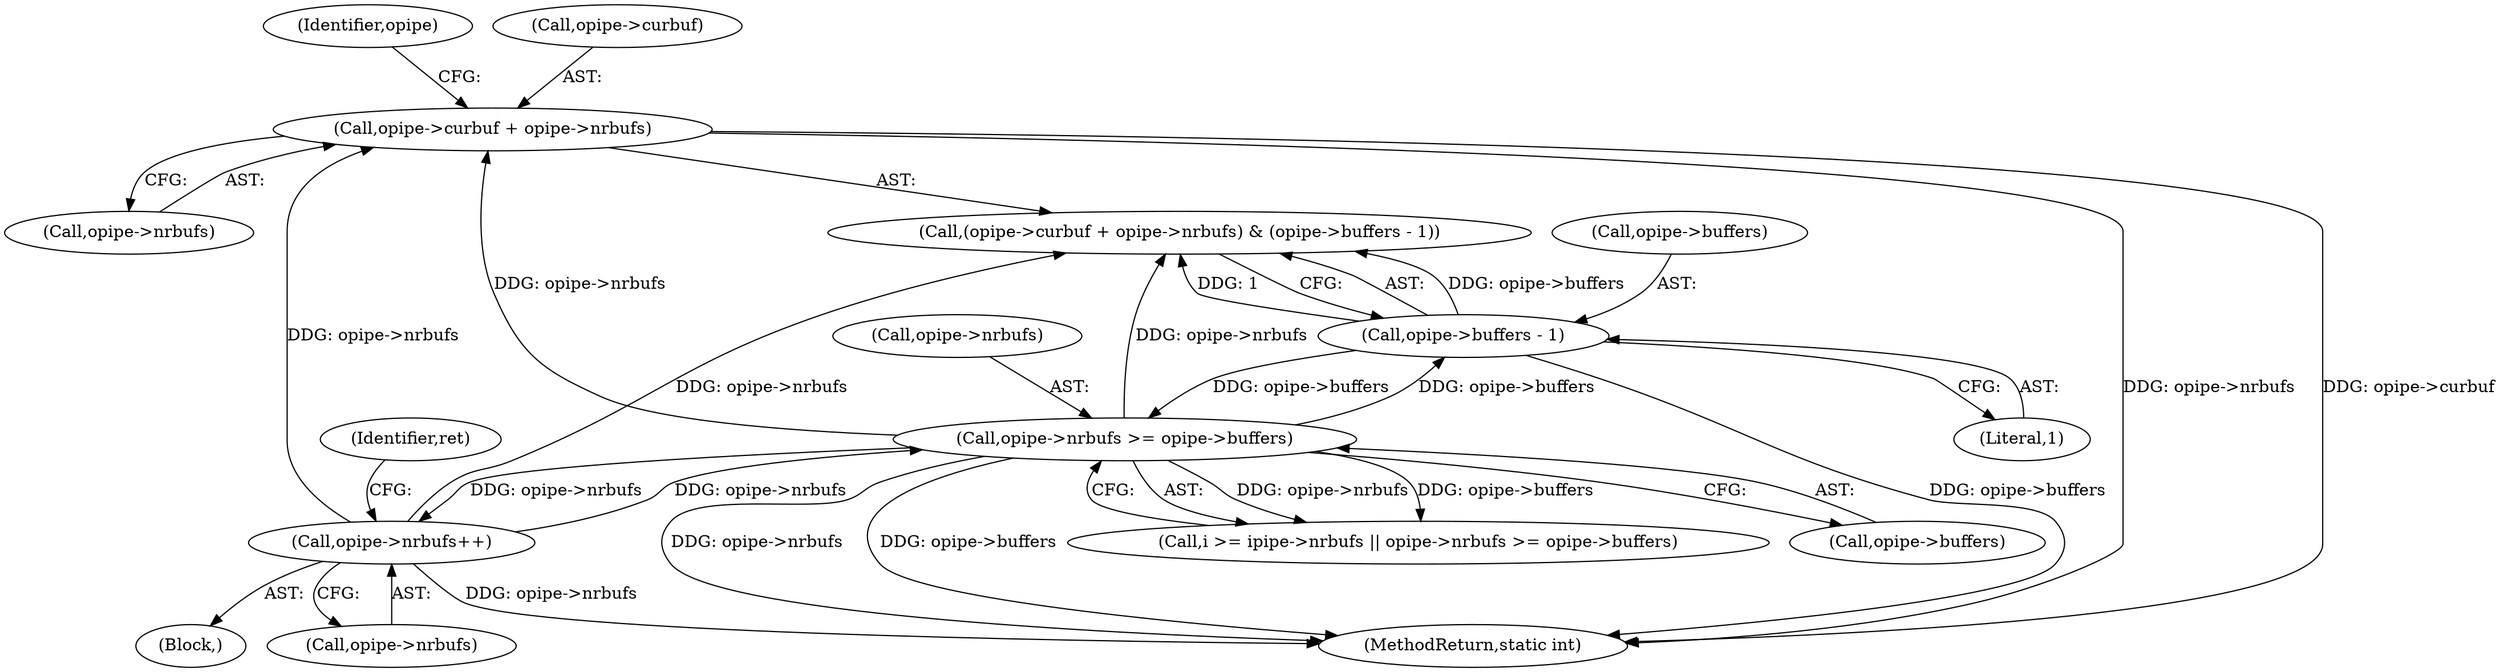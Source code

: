digraph "0_linux_6b3a707736301c2128ca85ce85fb13f60b5e350a_1@pointer" {
"1000181" [label="(Call,opipe->curbuf + opipe->nrbufs)"];
"1000238" [label="(Call,opipe->nrbufs++)"];
"1000153" [label="(Call,opipe->nrbufs >= opipe->buffers)"];
"1000188" [label="(Call,opipe->buffers - 1)"];
"1000185" [label="(Call,opipe->nrbufs)"];
"1000238" [label="(Call,opipe->nrbufs++)"];
"1000153" [label="(Call,opipe->nrbufs >= opipe->buffers)"];
"1000147" [label="(Call,i >= ipipe->nrbufs || opipe->nrbufs >= opipe->buffers)"];
"1000157" [label="(Call,opipe->buffers)"];
"1000180" [label="(Call,(opipe->curbuf + opipe->nrbufs) & (opipe->buffers - 1))"];
"1000282" [label="(MethodReturn,static int)"];
"1000239" [label="(Call,opipe->nrbufs)"];
"1000189" [label="(Call,opipe->buffers)"];
"1000192" [label="(Literal,1)"];
"1000243" [label="(Identifier,ret)"];
"1000190" [label="(Identifier,opipe)"];
"1000182" [label="(Call,opipe->curbuf)"];
"1000188" [label="(Call,opipe->buffers - 1)"];
"1000181" [label="(Call,opipe->curbuf + opipe->nrbufs)"];
"1000154" [label="(Call,opipe->nrbufs)"];
"1000127" [label="(Block,)"];
"1000181" -> "1000180"  [label="AST: "];
"1000181" -> "1000185"  [label="CFG: "];
"1000182" -> "1000181"  [label="AST: "];
"1000185" -> "1000181"  [label="AST: "];
"1000190" -> "1000181"  [label="CFG: "];
"1000181" -> "1000282"  [label="DDG: opipe->nrbufs"];
"1000181" -> "1000282"  [label="DDG: opipe->curbuf"];
"1000238" -> "1000181"  [label="DDG: opipe->nrbufs"];
"1000153" -> "1000181"  [label="DDG: opipe->nrbufs"];
"1000238" -> "1000127"  [label="AST: "];
"1000238" -> "1000239"  [label="CFG: "];
"1000239" -> "1000238"  [label="AST: "];
"1000243" -> "1000238"  [label="CFG: "];
"1000238" -> "1000282"  [label="DDG: opipe->nrbufs"];
"1000238" -> "1000153"  [label="DDG: opipe->nrbufs"];
"1000238" -> "1000180"  [label="DDG: opipe->nrbufs"];
"1000153" -> "1000238"  [label="DDG: opipe->nrbufs"];
"1000153" -> "1000147"  [label="AST: "];
"1000153" -> "1000157"  [label="CFG: "];
"1000154" -> "1000153"  [label="AST: "];
"1000157" -> "1000153"  [label="AST: "];
"1000147" -> "1000153"  [label="CFG: "];
"1000153" -> "1000282"  [label="DDG: opipe->nrbufs"];
"1000153" -> "1000282"  [label="DDG: opipe->buffers"];
"1000153" -> "1000147"  [label="DDG: opipe->nrbufs"];
"1000153" -> "1000147"  [label="DDG: opipe->buffers"];
"1000188" -> "1000153"  [label="DDG: opipe->buffers"];
"1000153" -> "1000180"  [label="DDG: opipe->nrbufs"];
"1000153" -> "1000188"  [label="DDG: opipe->buffers"];
"1000188" -> "1000180"  [label="AST: "];
"1000188" -> "1000192"  [label="CFG: "];
"1000189" -> "1000188"  [label="AST: "];
"1000192" -> "1000188"  [label="AST: "];
"1000180" -> "1000188"  [label="CFG: "];
"1000188" -> "1000282"  [label="DDG: opipe->buffers"];
"1000188" -> "1000180"  [label="DDG: opipe->buffers"];
"1000188" -> "1000180"  [label="DDG: 1"];
}
